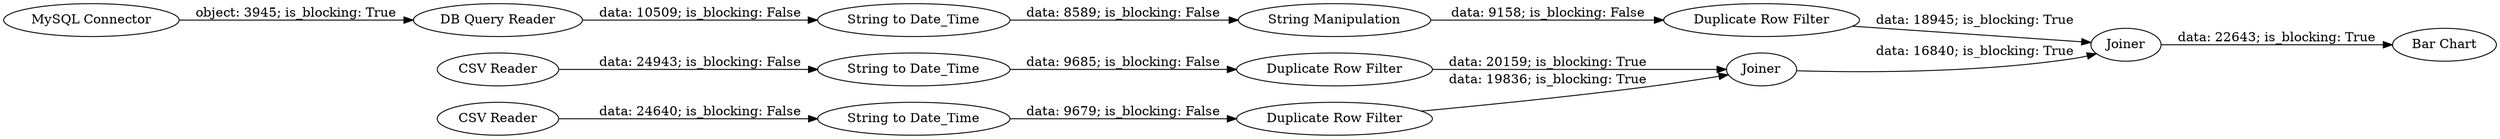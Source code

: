 digraph {
	"3342137882412839898_13" [label="Duplicate Row Filter"]
	"3342137882412839898_14" [label="Duplicate Row Filter"]
	"3342137882412839898_5" [label="MySQL Connector"]
	"3342137882412839898_6" [label="CSV Reader"]
	"3342137882412839898_16" [label=Joiner]
	"3342137882412839898_9" [label="String Manipulation"]
	"3342137882412839898_11" [label="String to Date_Time"]
	"3342137882412839898_15" [label="Duplicate Row Filter"]
	"3342137882412839898_10" [label="String to Date_Time"]
	"3342137882412839898_8" [label="String to Date_Time"]
	"3342137882412839898_7" [label="CSV Reader"]
	"3342137882412839898_18" [label="Bar Chart"]
	"3342137882412839898_17" [label=Joiner]
	"3342137882412839898_4" [label="DB Query Reader"]
	"3342137882412839898_11" -> "3342137882412839898_13" [label="data: 9679; is_blocking: False"]
	"3342137882412839898_14" -> "3342137882412839898_16" [label="data: 20159; is_blocking: True"]
	"3342137882412839898_4" -> "3342137882412839898_8" [label="data: 10509; is_blocking: False"]
	"3342137882412839898_6" -> "3342137882412839898_10" [label="data: 24943; is_blocking: False"]
	"3342137882412839898_10" -> "3342137882412839898_14" [label="data: 9685; is_blocking: False"]
	"3342137882412839898_15" -> "3342137882412839898_17" [label="data: 18945; is_blocking: True"]
	"3342137882412839898_16" -> "3342137882412839898_17" [label="data: 16840; is_blocking: True"]
	"3342137882412839898_13" -> "3342137882412839898_16" [label="data: 19836; is_blocking: True"]
	"3342137882412839898_7" -> "3342137882412839898_11" [label="data: 24640; is_blocking: False"]
	"3342137882412839898_8" -> "3342137882412839898_9" [label="data: 8589; is_blocking: False"]
	"3342137882412839898_9" -> "3342137882412839898_15" [label="data: 9158; is_blocking: False"]
	"3342137882412839898_17" -> "3342137882412839898_18" [label="data: 22643; is_blocking: True"]
	"3342137882412839898_5" -> "3342137882412839898_4" [label="object: 3945; is_blocking: True"]
	rankdir=LR
}
